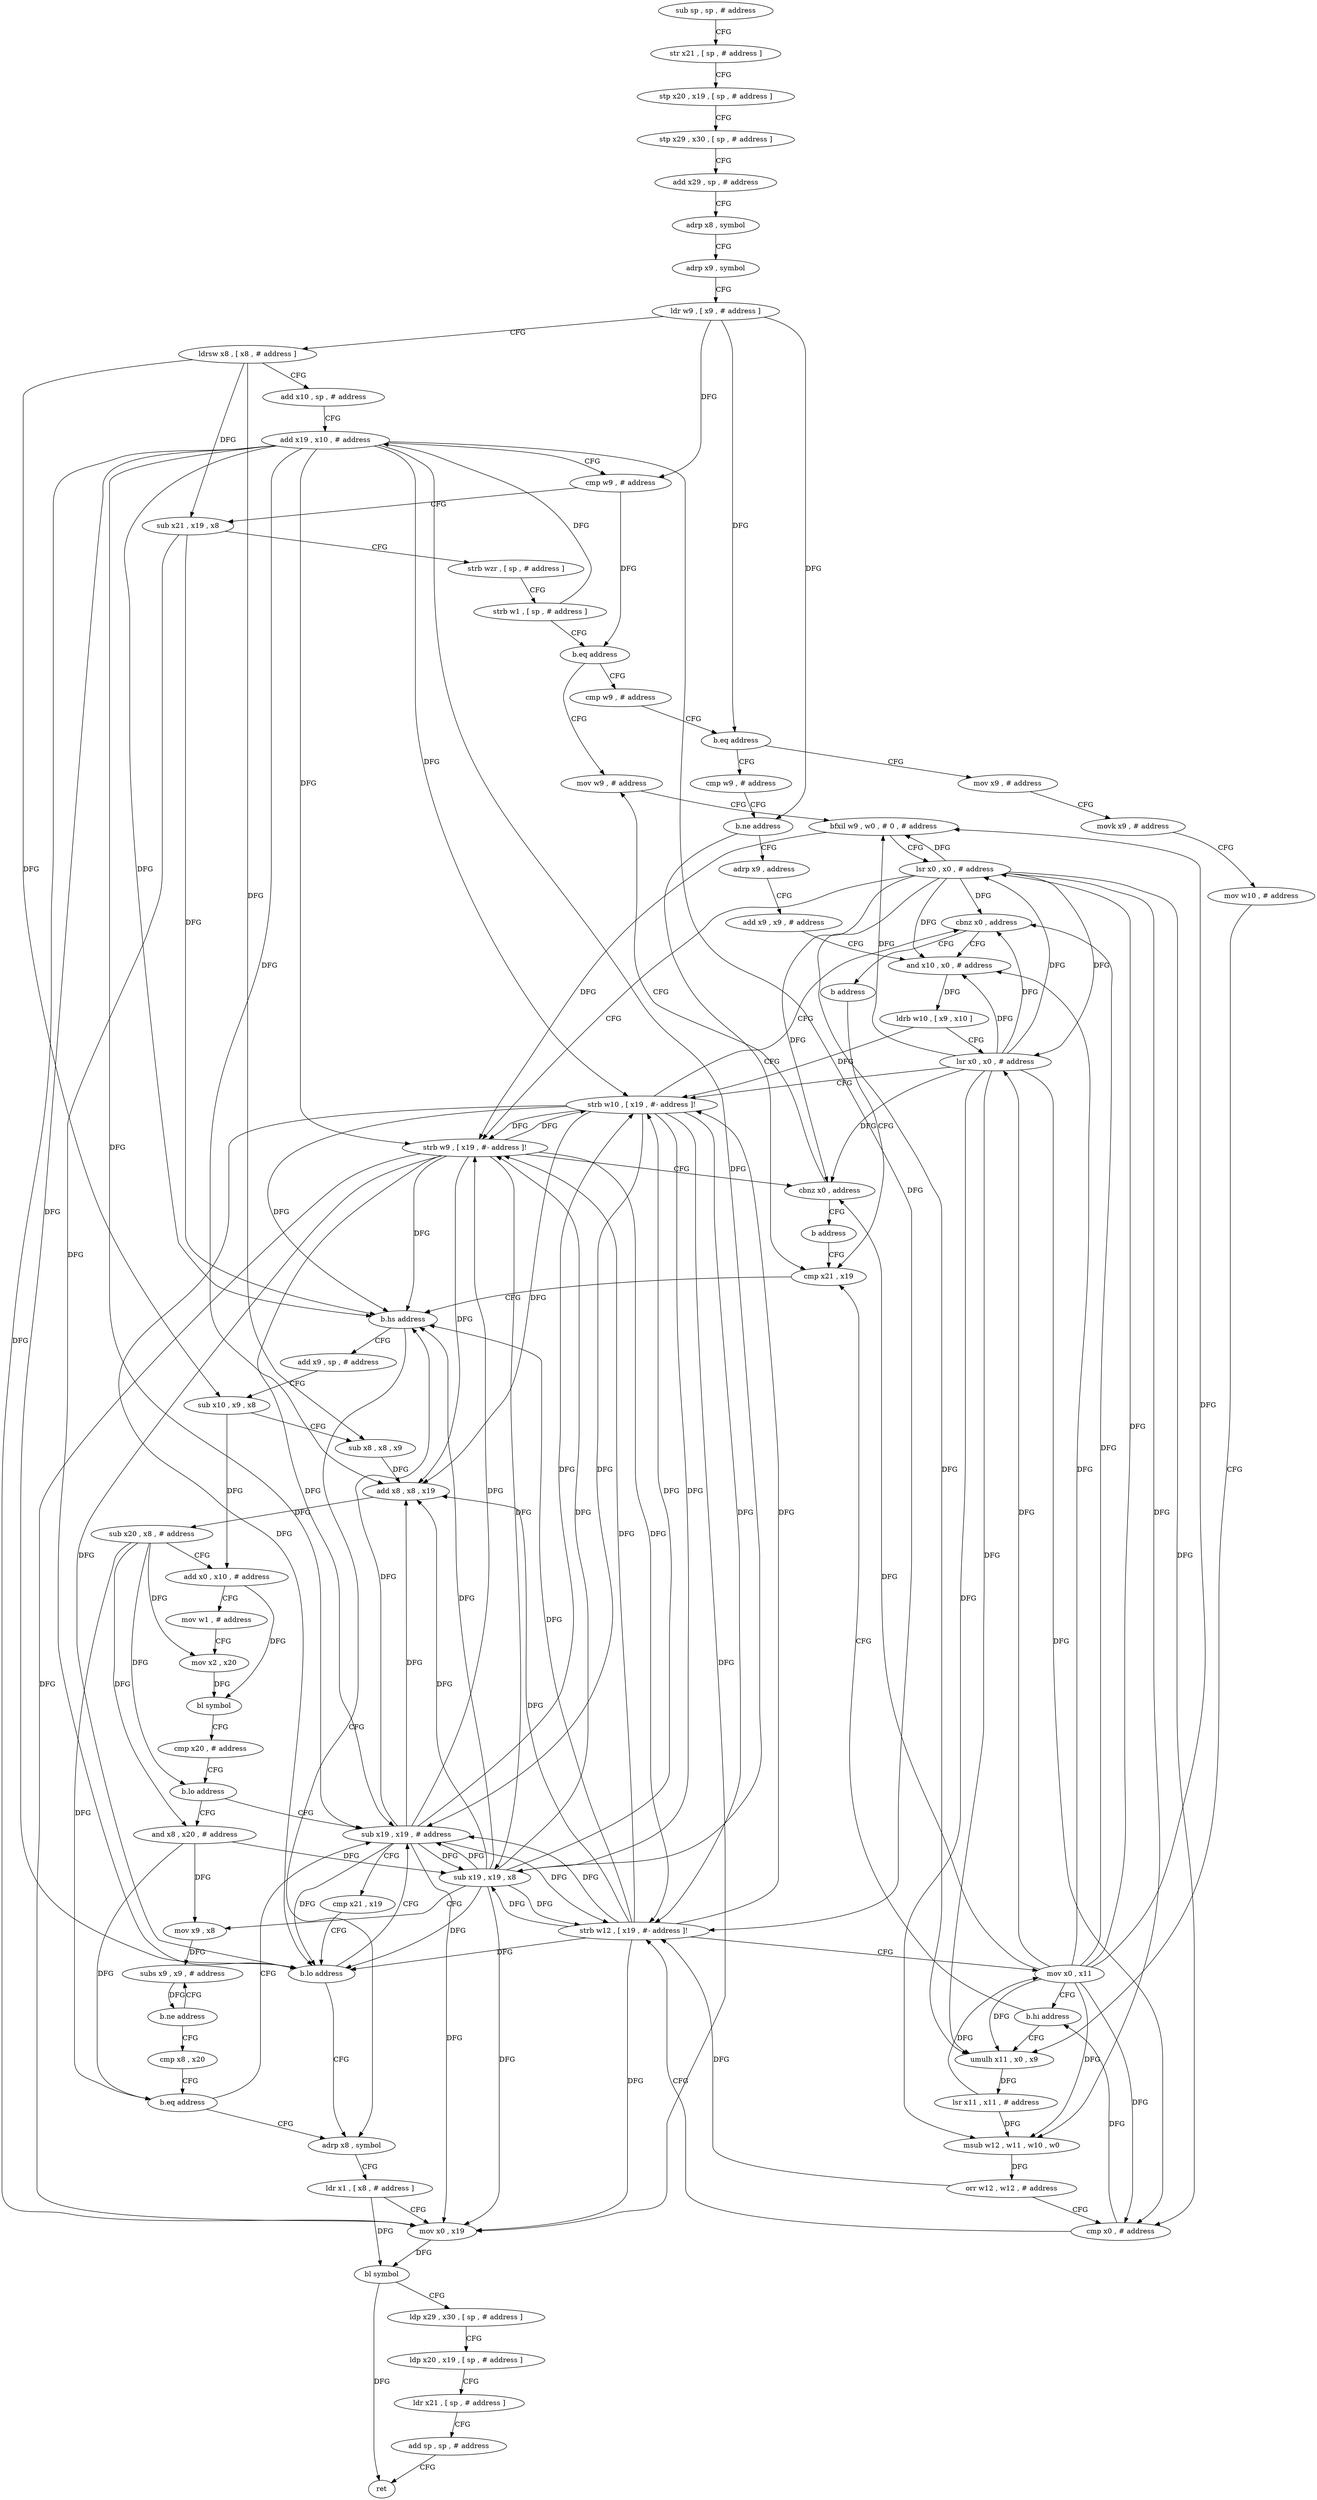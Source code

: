 digraph "func" {
"4206916" [label = "sub sp , sp , # address" ]
"4206920" [label = "str x21 , [ sp , # address ]" ]
"4206924" [label = "stp x20 , x19 , [ sp , # address ]" ]
"4206928" [label = "stp x29 , x30 , [ sp , # address ]" ]
"4206932" [label = "add x29 , sp , # address" ]
"4206936" [label = "adrp x8 , symbol" ]
"4206940" [label = "adrp x9 , symbol" ]
"4206944" [label = "ldr w9 , [ x9 , # address ]" ]
"4206948" [label = "ldrsw x8 , [ x8 , # address ]" ]
"4206952" [label = "add x10 , sp , # address" ]
"4206956" [label = "add x19 , x10 , # address" ]
"4206960" [label = "cmp w9 , # address" ]
"4206964" [label = "sub x21 , x19 , x8" ]
"4206968" [label = "strb wzr , [ sp , # address ]" ]
"4206972" [label = "strb w1 , [ sp , # address ]" ]
"4206976" [label = "b.eq address" ]
"4207028" [label = "mov w9 , # address" ]
"4206980" [label = "cmp w9 , # address" ]
"4207032" [label = "bfxil w9 , w0 , # 0 , # address" ]
"4207036" [label = "lsr x0 , x0 , # address" ]
"4207040" [label = "strb w9 , [ x19 , #- address ]!" ]
"4207044" [label = "cbnz x0 , address" ]
"4207048" [label = "b address" ]
"4206984" [label = "b.eq address" ]
"4207052" [label = "mov x9 , # address" ]
"4206988" [label = "cmp w9 , # address" ]
"4207096" [label = "cmp x21 , x19" ]
"4207056" [label = "movk x9 , # address" ]
"4207060" [label = "mov w10 , # address" ]
"4207064" [label = "umulh x11 , x0 , x9" ]
"4206992" [label = "b.ne address" ]
"4206996" [label = "adrp x9 , address" ]
"4207100" [label = "b.hs address" ]
"4207188" [label = "adrp x8 , symbol" ]
"4207104" [label = "add x9 , sp , # address" ]
"4207068" [label = "lsr x11 , x11 , # address" ]
"4207072" [label = "msub w12 , w11 , w10 , w0" ]
"4207076" [label = "orr w12 , w12 , # address" ]
"4207080" [label = "cmp x0 , # address" ]
"4207084" [label = "strb w12 , [ x19 , #- address ]!" ]
"4207088" [label = "mov x0 , x11" ]
"4207092" [label = "b.hi address" ]
"4207000" [label = "add x9 , x9 , # address" ]
"4207004" [label = "and x10 , x0 , # address" ]
"4207192" [label = "ldr x1 , [ x8 , # address ]" ]
"4207196" [label = "mov x0 , x19" ]
"4207200" [label = "bl symbol" ]
"4207204" [label = "ldp x29 , x30 , [ sp , # address ]" ]
"4207208" [label = "ldp x20 , x19 , [ sp , # address ]" ]
"4207212" [label = "ldr x21 , [ sp , # address ]" ]
"4207216" [label = "add sp , sp , # address" ]
"4207220" [label = "ret" ]
"4207108" [label = "sub x10 , x9 , x8" ]
"4207112" [label = "sub x8 , x8 , x9" ]
"4207116" [label = "add x8 , x8 , x19" ]
"4207120" [label = "sub x20 , x8 , # address" ]
"4207124" [label = "add x0 , x10 , # address" ]
"4207128" [label = "mov w1 , # address" ]
"4207132" [label = "mov x2 , x20" ]
"4207136" [label = "bl symbol" ]
"4207140" [label = "cmp x20 , # address" ]
"4207144" [label = "b.lo address" ]
"4207176" [label = "sub x19 , x19 , # address" ]
"4207148" [label = "and x8 , x20 , # address" ]
"4207008" [label = "ldrb w10 , [ x9 , x10 ]" ]
"4207012" [label = "lsr x0 , x0 , # address" ]
"4207016" [label = "strb w10 , [ x19 , #- address ]!" ]
"4207020" [label = "cbnz x0 , address" ]
"4207024" [label = "b address" ]
"4207180" [label = "cmp x21 , x19" ]
"4207184" [label = "b.lo address" ]
"4207152" [label = "sub x19 , x19 , x8" ]
"4207156" [label = "mov x9 , x8" ]
"4207160" [label = "subs x9 , x9 , # address" ]
"4207164" [label = "b.ne address" ]
"4207168" [label = "cmp x8 , x20" ]
"4207172" [label = "b.eq address" ]
"4206916" -> "4206920" [ label = "CFG" ]
"4206920" -> "4206924" [ label = "CFG" ]
"4206924" -> "4206928" [ label = "CFG" ]
"4206928" -> "4206932" [ label = "CFG" ]
"4206932" -> "4206936" [ label = "CFG" ]
"4206936" -> "4206940" [ label = "CFG" ]
"4206940" -> "4206944" [ label = "CFG" ]
"4206944" -> "4206948" [ label = "CFG" ]
"4206944" -> "4206960" [ label = "DFG" ]
"4206944" -> "4206984" [ label = "DFG" ]
"4206944" -> "4206992" [ label = "DFG" ]
"4206948" -> "4206952" [ label = "CFG" ]
"4206948" -> "4206964" [ label = "DFG" ]
"4206948" -> "4207108" [ label = "DFG" ]
"4206948" -> "4207112" [ label = "DFG" ]
"4206952" -> "4206956" [ label = "CFG" ]
"4206956" -> "4206960" [ label = "CFG" ]
"4206956" -> "4207040" [ label = "DFG" ]
"4206956" -> "4207100" [ label = "DFG" ]
"4206956" -> "4207084" [ label = "DFG" ]
"4206956" -> "4207196" [ label = "DFG" ]
"4206956" -> "4207116" [ label = "DFG" ]
"4206956" -> "4207016" [ label = "DFG" ]
"4206956" -> "4207176" [ label = "DFG" ]
"4206956" -> "4207184" [ label = "DFG" ]
"4206956" -> "4207152" [ label = "DFG" ]
"4206960" -> "4206964" [ label = "CFG" ]
"4206960" -> "4206976" [ label = "DFG" ]
"4206964" -> "4206968" [ label = "CFG" ]
"4206964" -> "4207100" [ label = "DFG" ]
"4206964" -> "4207184" [ label = "DFG" ]
"4206968" -> "4206972" [ label = "CFG" ]
"4206972" -> "4206976" [ label = "CFG" ]
"4206972" -> "4206956" [ label = "DFG" ]
"4206976" -> "4207028" [ label = "CFG" ]
"4206976" -> "4206980" [ label = "CFG" ]
"4207028" -> "4207032" [ label = "CFG" ]
"4206980" -> "4206984" [ label = "CFG" ]
"4207032" -> "4207036" [ label = "CFG" ]
"4207032" -> "4207040" [ label = "DFG" ]
"4207036" -> "4207040" [ label = "CFG" ]
"4207036" -> "4207032" [ label = "DFG" ]
"4207036" -> "4207044" [ label = "DFG" ]
"4207036" -> "4207064" [ label = "DFG" ]
"4207036" -> "4207072" [ label = "DFG" ]
"4207036" -> "4207080" [ label = "DFG" ]
"4207036" -> "4207004" [ label = "DFG" ]
"4207036" -> "4207012" [ label = "DFG" ]
"4207036" -> "4207020" [ label = "DFG" ]
"4207040" -> "4207044" [ label = "CFG" ]
"4207040" -> "4207100" [ label = "DFG" ]
"4207040" -> "4207084" [ label = "DFG" ]
"4207040" -> "4207196" [ label = "DFG" ]
"4207040" -> "4207116" [ label = "DFG" ]
"4207040" -> "4207016" [ label = "DFG" ]
"4207040" -> "4207176" [ label = "DFG" ]
"4207040" -> "4207184" [ label = "DFG" ]
"4207040" -> "4207152" [ label = "DFG" ]
"4207044" -> "4207028" [ label = "CFG" ]
"4207044" -> "4207048" [ label = "CFG" ]
"4207048" -> "4207096" [ label = "CFG" ]
"4206984" -> "4207052" [ label = "CFG" ]
"4206984" -> "4206988" [ label = "CFG" ]
"4207052" -> "4207056" [ label = "CFG" ]
"4206988" -> "4206992" [ label = "CFG" ]
"4207096" -> "4207100" [ label = "CFG" ]
"4207056" -> "4207060" [ label = "CFG" ]
"4207060" -> "4207064" [ label = "CFG" ]
"4207064" -> "4207068" [ label = "DFG" ]
"4206992" -> "4207096" [ label = "CFG" ]
"4206992" -> "4206996" [ label = "CFG" ]
"4206996" -> "4207000" [ label = "CFG" ]
"4207100" -> "4207188" [ label = "CFG" ]
"4207100" -> "4207104" [ label = "CFG" ]
"4207188" -> "4207192" [ label = "CFG" ]
"4207104" -> "4207108" [ label = "CFG" ]
"4207068" -> "4207072" [ label = "DFG" ]
"4207068" -> "4207088" [ label = "DFG" ]
"4207072" -> "4207076" [ label = "DFG" ]
"4207076" -> "4207080" [ label = "CFG" ]
"4207076" -> "4207084" [ label = "DFG" ]
"4207080" -> "4207084" [ label = "CFG" ]
"4207080" -> "4207092" [ label = "DFG" ]
"4207084" -> "4207088" [ label = "CFG" ]
"4207084" -> "4207040" [ label = "DFG" ]
"4207084" -> "4207100" [ label = "DFG" ]
"4207084" -> "4207196" [ label = "DFG" ]
"4207084" -> "4207116" [ label = "DFG" ]
"4207084" -> "4207016" [ label = "DFG" ]
"4207084" -> "4207176" [ label = "DFG" ]
"4207084" -> "4207184" [ label = "DFG" ]
"4207084" -> "4207152" [ label = "DFG" ]
"4207088" -> "4207092" [ label = "CFG" ]
"4207088" -> "4207032" [ label = "DFG" ]
"4207088" -> "4207036" [ label = "DFG" ]
"4207088" -> "4207044" [ label = "DFG" ]
"4207088" -> "4207064" [ label = "DFG" ]
"4207088" -> "4207080" [ label = "DFG" ]
"4207088" -> "4207072" [ label = "DFG" ]
"4207088" -> "4207004" [ label = "DFG" ]
"4207088" -> "4207012" [ label = "DFG" ]
"4207088" -> "4207020" [ label = "DFG" ]
"4207092" -> "4207064" [ label = "CFG" ]
"4207092" -> "4207096" [ label = "CFG" ]
"4207000" -> "4207004" [ label = "CFG" ]
"4207004" -> "4207008" [ label = "DFG" ]
"4207192" -> "4207196" [ label = "CFG" ]
"4207192" -> "4207200" [ label = "DFG" ]
"4207196" -> "4207200" [ label = "DFG" ]
"4207200" -> "4207204" [ label = "CFG" ]
"4207200" -> "4207220" [ label = "DFG" ]
"4207204" -> "4207208" [ label = "CFG" ]
"4207208" -> "4207212" [ label = "CFG" ]
"4207212" -> "4207216" [ label = "CFG" ]
"4207216" -> "4207220" [ label = "CFG" ]
"4207108" -> "4207112" [ label = "CFG" ]
"4207108" -> "4207124" [ label = "DFG" ]
"4207112" -> "4207116" [ label = "DFG" ]
"4207116" -> "4207120" [ label = "DFG" ]
"4207120" -> "4207124" [ label = "CFG" ]
"4207120" -> "4207132" [ label = "DFG" ]
"4207120" -> "4207144" [ label = "DFG" ]
"4207120" -> "4207148" [ label = "DFG" ]
"4207120" -> "4207172" [ label = "DFG" ]
"4207124" -> "4207128" [ label = "CFG" ]
"4207124" -> "4207136" [ label = "DFG" ]
"4207128" -> "4207132" [ label = "CFG" ]
"4207132" -> "4207136" [ label = "DFG" ]
"4207136" -> "4207140" [ label = "CFG" ]
"4207140" -> "4207144" [ label = "CFG" ]
"4207144" -> "4207176" [ label = "CFG" ]
"4207144" -> "4207148" [ label = "CFG" ]
"4207176" -> "4207180" [ label = "CFG" ]
"4207176" -> "4207040" [ label = "DFG" ]
"4207176" -> "4207100" [ label = "DFG" ]
"4207176" -> "4207084" [ label = "DFG" ]
"4207176" -> "4207196" [ label = "DFG" ]
"4207176" -> "4207116" [ label = "DFG" ]
"4207176" -> "4207016" [ label = "DFG" ]
"4207176" -> "4207184" [ label = "DFG" ]
"4207176" -> "4207152" [ label = "DFG" ]
"4207148" -> "4207152" [ label = "DFG" ]
"4207148" -> "4207156" [ label = "DFG" ]
"4207148" -> "4207172" [ label = "DFG" ]
"4207008" -> "4207012" [ label = "CFG" ]
"4207008" -> "4207016" [ label = "DFG" ]
"4207012" -> "4207016" [ label = "CFG" ]
"4207012" -> "4207032" [ label = "DFG" ]
"4207012" -> "4207036" [ label = "DFG" ]
"4207012" -> "4207044" [ label = "DFG" ]
"4207012" -> "4207064" [ label = "DFG" ]
"4207012" -> "4207080" [ label = "DFG" ]
"4207012" -> "4207004" [ label = "DFG" ]
"4207012" -> "4207072" [ label = "DFG" ]
"4207012" -> "4207020" [ label = "DFG" ]
"4207016" -> "4207020" [ label = "CFG" ]
"4207016" -> "4207040" [ label = "DFG" ]
"4207016" -> "4207100" [ label = "DFG" ]
"4207016" -> "4207084" [ label = "DFG" ]
"4207016" -> "4207196" [ label = "DFG" ]
"4207016" -> "4207116" [ label = "DFG" ]
"4207016" -> "4207176" [ label = "DFG" ]
"4207016" -> "4207184" [ label = "DFG" ]
"4207016" -> "4207152" [ label = "DFG" ]
"4207020" -> "4207004" [ label = "CFG" ]
"4207020" -> "4207024" [ label = "CFG" ]
"4207024" -> "4207096" [ label = "CFG" ]
"4207180" -> "4207184" [ label = "CFG" ]
"4207184" -> "4207176" [ label = "CFG" ]
"4207184" -> "4207188" [ label = "CFG" ]
"4207152" -> "4207156" [ label = "CFG" ]
"4207152" -> "4207040" [ label = "DFG" ]
"4207152" -> "4207100" [ label = "DFG" ]
"4207152" -> "4207084" [ label = "DFG" ]
"4207152" -> "4207196" [ label = "DFG" ]
"4207152" -> "4207116" [ label = "DFG" ]
"4207152" -> "4207016" [ label = "DFG" ]
"4207152" -> "4207176" [ label = "DFG" ]
"4207152" -> "4207184" [ label = "DFG" ]
"4207156" -> "4207160" [ label = "DFG" ]
"4207160" -> "4207164" [ label = "DFG" ]
"4207164" -> "4207160" [ label = "CFG" ]
"4207164" -> "4207168" [ label = "CFG" ]
"4207168" -> "4207172" [ label = "CFG" ]
"4207172" -> "4207188" [ label = "CFG" ]
"4207172" -> "4207176" [ label = "CFG" ]
}
